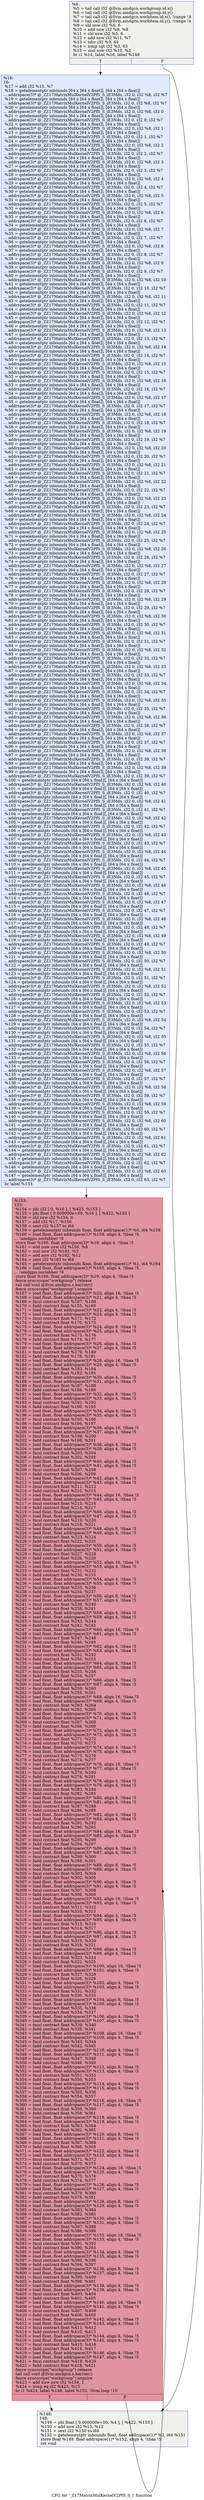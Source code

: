 digraph "CFG for '_Z17MatrixMulKernelV2PfS_S_i' function" {
	label="CFG for '_Z17MatrixMulKernelV2PfS_S_i' function";

	Node0x5161fb0 [shape=record,color="#3d50c3ff", style=filled, fillcolor="#dedcdb70",label="{%4:\l  %5 = tail call i32 @llvm.amdgcn.workgroup.id.x()\l  %6 = tail call i32 @llvm.amdgcn.workgroup.id.y()\l  %7 = tail call i32 @llvm.amdgcn.workitem.id.x(), !range !4\l  %8 = tail call i32 @llvm.amdgcn.workitem.id.y(), !range !4\l  %9 = shl nsw i32 %6, 6\l  %10 = add nsw i32 %9, %8\l  %11 = shl nsw i32 %5, 6\l  %12 = add nsw i32 %11, %7\l  %13 = sdiv i32 %3, 64\l  %14 = icmp sgt i32 %3, 63\l  %15 = mul nsw i32 %10, %3\l  br i1 %14, label %16, label %148\l|{<s0>T|<s1>F}}"];
	Node0x5161fb0:s0 -> Node0x5164460;
	Node0x5161fb0:s1 -> Node0x51644f0;
	Node0x5164460 [shape=record,color="#3d50c3ff", style=filled, fillcolor="#b9d0f970",label="{%16:\l16:                                               \l  %17 = add i32 %15, %7\l  %18 = getelementptr inbounds [64 x [64 x float]], [64 x [64 x float]]\l... addrspace(3)* @_ZZ17MatrixMulKernelV2PfS_S_iE3Mds, i32 0, i32 %8, i32 %7\l  %19 = getelementptr inbounds [64 x [64 x float]], [64 x [64 x float]]\l... addrspace(3)* @_ZZ17MatrixMulKernelV2PfS_S_iE3Nds, i32 0, i32 %8, i32 %7\l  %20 = getelementptr inbounds [64 x [64 x float]], [64 x [64 x float]]\l... addrspace(3)* @_ZZ17MatrixMulKernelV2PfS_S_iE3Mds, i32 0, i32 %8, i32 0\l  %21 = getelementptr inbounds [64 x [64 x float]], [64 x [64 x float]]\l... addrspace(3)* @_ZZ17MatrixMulKernelV2PfS_S_iE3Nds, i32 0, i32 0, i32 %7\l  %22 = getelementptr inbounds [64 x [64 x float]], [64 x [64 x float]]\l... addrspace(3)* @_ZZ17MatrixMulKernelV2PfS_S_iE3Mds, i32 0, i32 %8, i32 1\l  %23 = getelementptr inbounds [64 x [64 x float]], [64 x [64 x float]]\l... addrspace(3)* @_ZZ17MatrixMulKernelV2PfS_S_iE3Nds, i32 0, i32 1, i32 %7\l  %24 = getelementptr inbounds [64 x [64 x float]], [64 x [64 x float]]\l... addrspace(3)* @_ZZ17MatrixMulKernelV2PfS_S_iE3Mds, i32 0, i32 %8, i32 2\l  %25 = getelementptr inbounds [64 x [64 x float]], [64 x [64 x float]]\l... addrspace(3)* @_ZZ17MatrixMulKernelV2PfS_S_iE3Nds, i32 0, i32 2, i32 %7\l  %26 = getelementptr inbounds [64 x [64 x float]], [64 x [64 x float]]\l... addrspace(3)* @_ZZ17MatrixMulKernelV2PfS_S_iE3Mds, i32 0, i32 %8, i32 3\l  %27 = getelementptr inbounds [64 x [64 x float]], [64 x [64 x float]]\l... addrspace(3)* @_ZZ17MatrixMulKernelV2PfS_S_iE3Nds, i32 0, i32 3, i32 %7\l  %28 = getelementptr inbounds [64 x [64 x float]], [64 x [64 x float]]\l... addrspace(3)* @_ZZ17MatrixMulKernelV2PfS_S_iE3Mds, i32 0, i32 %8, i32 4\l  %29 = getelementptr inbounds [64 x [64 x float]], [64 x [64 x float]]\l... addrspace(3)* @_ZZ17MatrixMulKernelV2PfS_S_iE3Nds, i32 0, i32 4, i32 %7\l  %30 = getelementptr inbounds [64 x [64 x float]], [64 x [64 x float]]\l... addrspace(3)* @_ZZ17MatrixMulKernelV2PfS_S_iE3Mds, i32 0, i32 %8, i32 5\l  %31 = getelementptr inbounds [64 x [64 x float]], [64 x [64 x float]]\l... addrspace(3)* @_ZZ17MatrixMulKernelV2PfS_S_iE3Nds, i32 0, i32 5, i32 %7\l  %32 = getelementptr inbounds [64 x [64 x float]], [64 x [64 x float]]\l... addrspace(3)* @_ZZ17MatrixMulKernelV2PfS_S_iE3Mds, i32 0, i32 %8, i32 6\l  %33 = getelementptr inbounds [64 x [64 x float]], [64 x [64 x float]]\l... addrspace(3)* @_ZZ17MatrixMulKernelV2PfS_S_iE3Nds, i32 0, i32 6, i32 %7\l  %34 = getelementptr inbounds [64 x [64 x float]], [64 x [64 x float]]\l... addrspace(3)* @_ZZ17MatrixMulKernelV2PfS_S_iE3Mds, i32 0, i32 %8, i32 7\l  %35 = getelementptr inbounds [64 x [64 x float]], [64 x [64 x float]]\l... addrspace(3)* @_ZZ17MatrixMulKernelV2PfS_S_iE3Nds, i32 0, i32 7, i32 %7\l  %36 = getelementptr inbounds [64 x [64 x float]], [64 x [64 x float]]\l... addrspace(3)* @_ZZ17MatrixMulKernelV2PfS_S_iE3Mds, i32 0, i32 %8, i32 8\l  %37 = getelementptr inbounds [64 x [64 x float]], [64 x [64 x float]]\l... addrspace(3)* @_ZZ17MatrixMulKernelV2PfS_S_iE3Nds, i32 0, i32 8, i32 %7\l  %38 = getelementptr inbounds [64 x [64 x float]], [64 x [64 x float]]\l... addrspace(3)* @_ZZ17MatrixMulKernelV2PfS_S_iE3Mds, i32 0, i32 %8, i32 9\l  %39 = getelementptr inbounds [64 x [64 x float]], [64 x [64 x float]]\l... addrspace(3)* @_ZZ17MatrixMulKernelV2PfS_S_iE3Nds, i32 0, i32 9, i32 %7\l  %40 = getelementptr inbounds [64 x [64 x float]], [64 x [64 x float]]\l... addrspace(3)* @_ZZ17MatrixMulKernelV2PfS_S_iE3Mds, i32 0, i32 %8, i32 10\l  %41 = getelementptr inbounds [64 x [64 x float]], [64 x [64 x float]]\l... addrspace(3)* @_ZZ17MatrixMulKernelV2PfS_S_iE3Nds, i32 0, i32 10, i32 %7\l  %42 = getelementptr inbounds [64 x [64 x float]], [64 x [64 x float]]\l... addrspace(3)* @_ZZ17MatrixMulKernelV2PfS_S_iE3Mds, i32 0, i32 %8, i32 11\l  %43 = getelementptr inbounds [64 x [64 x float]], [64 x [64 x float]]\l... addrspace(3)* @_ZZ17MatrixMulKernelV2PfS_S_iE3Nds, i32 0, i32 11, i32 %7\l  %44 = getelementptr inbounds [64 x [64 x float]], [64 x [64 x float]]\l... addrspace(3)* @_ZZ17MatrixMulKernelV2PfS_S_iE3Mds, i32 0, i32 %8, i32 12\l  %45 = getelementptr inbounds [64 x [64 x float]], [64 x [64 x float]]\l... addrspace(3)* @_ZZ17MatrixMulKernelV2PfS_S_iE3Nds, i32 0, i32 12, i32 %7\l  %46 = getelementptr inbounds [64 x [64 x float]], [64 x [64 x float]]\l... addrspace(3)* @_ZZ17MatrixMulKernelV2PfS_S_iE3Mds, i32 0, i32 %8, i32 13\l  %47 = getelementptr inbounds [64 x [64 x float]], [64 x [64 x float]]\l... addrspace(3)* @_ZZ17MatrixMulKernelV2PfS_S_iE3Nds, i32 0, i32 13, i32 %7\l  %48 = getelementptr inbounds [64 x [64 x float]], [64 x [64 x float]]\l... addrspace(3)* @_ZZ17MatrixMulKernelV2PfS_S_iE3Mds, i32 0, i32 %8, i32 14\l  %49 = getelementptr inbounds [64 x [64 x float]], [64 x [64 x float]]\l... addrspace(3)* @_ZZ17MatrixMulKernelV2PfS_S_iE3Nds, i32 0, i32 14, i32 %7\l  %50 = getelementptr inbounds [64 x [64 x float]], [64 x [64 x float]]\l... addrspace(3)* @_ZZ17MatrixMulKernelV2PfS_S_iE3Mds, i32 0, i32 %8, i32 15\l  %51 = getelementptr inbounds [64 x [64 x float]], [64 x [64 x float]]\l... addrspace(3)* @_ZZ17MatrixMulKernelV2PfS_S_iE3Nds, i32 0, i32 15, i32 %7\l  %52 = getelementptr inbounds [64 x [64 x float]], [64 x [64 x float]]\l... addrspace(3)* @_ZZ17MatrixMulKernelV2PfS_S_iE3Mds, i32 0, i32 %8, i32 16\l  %53 = getelementptr inbounds [64 x [64 x float]], [64 x [64 x float]]\l... addrspace(3)* @_ZZ17MatrixMulKernelV2PfS_S_iE3Nds, i32 0, i32 16, i32 %7\l  %54 = getelementptr inbounds [64 x [64 x float]], [64 x [64 x float]]\l... addrspace(3)* @_ZZ17MatrixMulKernelV2PfS_S_iE3Mds, i32 0, i32 %8, i32 17\l  %55 = getelementptr inbounds [64 x [64 x float]], [64 x [64 x float]]\l... addrspace(3)* @_ZZ17MatrixMulKernelV2PfS_S_iE3Nds, i32 0, i32 17, i32 %7\l  %56 = getelementptr inbounds [64 x [64 x float]], [64 x [64 x float]]\l... addrspace(3)* @_ZZ17MatrixMulKernelV2PfS_S_iE3Mds, i32 0, i32 %8, i32 18\l  %57 = getelementptr inbounds [64 x [64 x float]], [64 x [64 x float]]\l... addrspace(3)* @_ZZ17MatrixMulKernelV2PfS_S_iE3Nds, i32 0, i32 18, i32 %7\l  %58 = getelementptr inbounds [64 x [64 x float]], [64 x [64 x float]]\l... addrspace(3)* @_ZZ17MatrixMulKernelV2PfS_S_iE3Mds, i32 0, i32 %8, i32 19\l  %59 = getelementptr inbounds [64 x [64 x float]], [64 x [64 x float]]\l... addrspace(3)* @_ZZ17MatrixMulKernelV2PfS_S_iE3Nds, i32 0, i32 19, i32 %7\l  %60 = getelementptr inbounds [64 x [64 x float]], [64 x [64 x float]]\l... addrspace(3)* @_ZZ17MatrixMulKernelV2PfS_S_iE3Mds, i32 0, i32 %8, i32 20\l  %61 = getelementptr inbounds [64 x [64 x float]], [64 x [64 x float]]\l... addrspace(3)* @_ZZ17MatrixMulKernelV2PfS_S_iE3Nds, i32 0, i32 20, i32 %7\l  %62 = getelementptr inbounds [64 x [64 x float]], [64 x [64 x float]]\l... addrspace(3)* @_ZZ17MatrixMulKernelV2PfS_S_iE3Mds, i32 0, i32 %8, i32 21\l  %63 = getelementptr inbounds [64 x [64 x float]], [64 x [64 x float]]\l... addrspace(3)* @_ZZ17MatrixMulKernelV2PfS_S_iE3Nds, i32 0, i32 21, i32 %7\l  %64 = getelementptr inbounds [64 x [64 x float]], [64 x [64 x float]]\l... addrspace(3)* @_ZZ17MatrixMulKernelV2PfS_S_iE3Mds, i32 0, i32 %8, i32 22\l  %65 = getelementptr inbounds [64 x [64 x float]], [64 x [64 x float]]\l... addrspace(3)* @_ZZ17MatrixMulKernelV2PfS_S_iE3Nds, i32 0, i32 22, i32 %7\l  %66 = getelementptr inbounds [64 x [64 x float]], [64 x [64 x float]]\l... addrspace(3)* @_ZZ17MatrixMulKernelV2PfS_S_iE3Mds, i32 0, i32 %8, i32 23\l  %67 = getelementptr inbounds [64 x [64 x float]], [64 x [64 x float]]\l... addrspace(3)* @_ZZ17MatrixMulKernelV2PfS_S_iE3Nds, i32 0, i32 23, i32 %7\l  %68 = getelementptr inbounds [64 x [64 x float]], [64 x [64 x float]]\l... addrspace(3)* @_ZZ17MatrixMulKernelV2PfS_S_iE3Mds, i32 0, i32 %8, i32 24\l  %69 = getelementptr inbounds [64 x [64 x float]], [64 x [64 x float]]\l... addrspace(3)* @_ZZ17MatrixMulKernelV2PfS_S_iE3Nds, i32 0, i32 24, i32 %7\l  %70 = getelementptr inbounds [64 x [64 x float]], [64 x [64 x float]]\l... addrspace(3)* @_ZZ17MatrixMulKernelV2PfS_S_iE3Mds, i32 0, i32 %8, i32 25\l  %71 = getelementptr inbounds [64 x [64 x float]], [64 x [64 x float]]\l... addrspace(3)* @_ZZ17MatrixMulKernelV2PfS_S_iE3Nds, i32 0, i32 25, i32 %7\l  %72 = getelementptr inbounds [64 x [64 x float]], [64 x [64 x float]]\l... addrspace(3)* @_ZZ17MatrixMulKernelV2PfS_S_iE3Mds, i32 0, i32 %8, i32 26\l  %73 = getelementptr inbounds [64 x [64 x float]], [64 x [64 x float]]\l... addrspace(3)* @_ZZ17MatrixMulKernelV2PfS_S_iE3Nds, i32 0, i32 26, i32 %7\l  %74 = getelementptr inbounds [64 x [64 x float]], [64 x [64 x float]]\l... addrspace(3)* @_ZZ17MatrixMulKernelV2PfS_S_iE3Mds, i32 0, i32 %8, i32 27\l  %75 = getelementptr inbounds [64 x [64 x float]], [64 x [64 x float]]\l... addrspace(3)* @_ZZ17MatrixMulKernelV2PfS_S_iE3Nds, i32 0, i32 27, i32 %7\l  %76 = getelementptr inbounds [64 x [64 x float]], [64 x [64 x float]]\l... addrspace(3)* @_ZZ17MatrixMulKernelV2PfS_S_iE3Mds, i32 0, i32 %8, i32 28\l  %77 = getelementptr inbounds [64 x [64 x float]], [64 x [64 x float]]\l... addrspace(3)* @_ZZ17MatrixMulKernelV2PfS_S_iE3Nds, i32 0, i32 28, i32 %7\l  %78 = getelementptr inbounds [64 x [64 x float]], [64 x [64 x float]]\l... addrspace(3)* @_ZZ17MatrixMulKernelV2PfS_S_iE3Mds, i32 0, i32 %8, i32 29\l  %79 = getelementptr inbounds [64 x [64 x float]], [64 x [64 x float]]\l... addrspace(3)* @_ZZ17MatrixMulKernelV2PfS_S_iE3Nds, i32 0, i32 29, i32 %7\l  %80 = getelementptr inbounds [64 x [64 x float]], [64 x [64 x float]]\l... addrspace(3)* @_ZZ17MatrixMulKernelV2PfS_S_iE3Mds, i32 0, i32 %8, i32 30\l  %81 = getelementptr inbounds [64 x [64 x float]], [64 x [64 x float]]\l... addrspace(3)* @_ZZ17MatrixMulKernelV2PfS_S_iE3Nds, i32 0, i32 30, i32 %7\l  %82 = getelementptr inbounds [64 x [64 x float]], [64 x [64 x float]]\l... addrspace(3)* @_ZZ17MatrixMulKernelV2PfS_S_iE3Mds, i32 0, i32 %8, i32 31\l  %83 = getelementptr inbounds [64 x [64 x float]], [64 x [64 x float]]\l... addrspace(3)* @_ZZ17MatrixMulKernelV2PfS_S_iE3Nds, i32 0, i32 31, i32 %7\l  %84 = getelementptr inbounds [64 x [64 x float]], [64 x [64 x float]]\l... addrspace(3)* @_ZZ17MatrixMulKernelV2PfS_S_iE3Mds, i32 0, i32 %8, i32 32\l  %85 = getelementptr inbounds [64 x [64 x float]], [64 x [64 x float]]\l... addrspace(3)* @_ZZ17MatrixMulKernelV2PfS_S_iE3Nds, i32 0, i32 32, i32 %7\l  %86 = getelementptr inbounds [64 x [64 x float]], [64 x [64 x float]]\l... addrspace(3)* @_ZZ17MatrixMulKernelV2PfS_S_iE3Mds, i32 0, i32 %8, i32 33\l  %87 = getelementptr inbounds [64 x [64 x float]], [64 x [64 x float]]\l... addrspace(3)* @_ZZ17MatrixMulKernelV2PfS_S_iE3Nds, i32 0, i32 33, i32 %7\l  %88 = getelementptr inbounds [64 x [64 x float]], [64 x [64 x float]]\l... addrspace(3)* @_ZZ17MatrixMulKernelV2PfS_S_iE3Mds, i32 0, i32 %8, i32 34\l  %89 = getelementptr inbounds [64 x [64 x float]], [64 x [64 x float]]\l... addrspace(3)* @_ZZ17MatrixMulKernelV2PfS_S_iE3Nds, i32 0, i32 34, i32 %7\l  %90 = getelementptr inbounds [64 x [64 x float]], [64 x [64 x float]]\l... addrspace(3)* @_ZZ17MatrixMulKernelV2PfS_S_iE3Mds, i32 0, i32 %8, i32 35\l  %91 = getelementptr inbounds [64 x [64 x float]], [64 x [64 x float]]\l... addrspace(3)* @_ZZ17MatrixMulKernelV2PfS_S_iE3Nds, i32 0, i32 35, i32 %7\l  %92 = getelementptr inbounds [64 x [64 x float]], [64 x [64 x float]]\l... addrspace(3)* @_ZZ17MatrixMulKernelV2PfS_S_iE3Mds, i32 0, i32 %8, i32 36\l  %93 = getelementptr inbounds [64 x [64 x float]], [64 x [64 x float]]\l... addrspace(3)* @_ZZ17MatrixMulKernelV2PfS_S_iE3Nds, i32 0, i32 36, i32 %7\l  %94 = getelementptr inbounds [64 x [64 x float]], [64 x [64 x float]]\l... addrspace(3)* @_ZZ17MatrixMulKernelV2PfS_S_iE3Mds, i32 0, i32 %8, i32 37\l  %95 = getelementptr inbounds [64 x [64 x float]], [64 x [64 x float]]\l... addrspace(3)* @_ZZ17MatrixMulKernelV2PfS_S_iE3Nds, i32 0, i32 37, i32 %7\l  %96 = getelementptr inbounds [64 x [64 x float]], [64 x [64 x float]]\l... addrspace(3)* @_ZZ17MatrixMulKernelV2PfS_S_iE3Mds, i32 0, i32 %8, i32 38\l  %97 = getelementptr inbounds [64 x [64 x float]], [64 x [64 x float]]\l... addrspace(3)* @_ZZ17MatrixMulKernelV2PfS_S_iE3Nds, i32 0, i32 38, i32 %7\l  %98 = getelementptr inbounds [64 x [64 x float]], [64 x [64 x float]]\l... addrspace(3)* @_ZZ17MatrixMulKernelV2PfS_S_iE3Mds, i32 0, i32 %8, i32 39\l  %99 = getelementptr inbounds [64 x [64 x float]], [64 x [64 x float]]\l... addrspace(3)* @_ZZ17MatrixMulKernelV2PfS_S_iE3Nds, i32 0, i32 39, i32 %7\l  %100 = getelementptr inbounds [64 x [64 x float]], [64 x [64 x float]]\l... addrspace(3)* @_ZZ17MatrixMulKernelV2PfS_S_iE3Mds, i32 0, i32 %8, i32 40\l  %101 = getelementptr inbounds [64 x [64 x float]], [64 x [64 x float]]\l... addrspace(3)* @_ZZ17MatrixMulKernelV2PfS_S_iE3Nds, i32 0, i32 40, i32 %7\l  %102 = getelementptr inbounds [64 x [64 x float]], [64 x [64 x float]]\l... addrspace(3)* @_ZZ17MatrixMulKernelV2PfS_S_iE3Mds, i32 0, i32 %8, i32 41\l  %103 = getelementptr inbounds [64 x [64 x float]], [64 x [64 x float]]\l... addrspace(3)* @_ZZ17MatrixMulKernelV2PfS_S_iE3Nds, i32 0, i32 41, i32 %7\l  %104 = getelementptr inbounds [64 x [64 x float]], [64 x [64 x float]]\l... addrspace(3)* @_ZZ17MatrixMulKernelV2PfS_S_iE3Mds, i32 0, i32 %8, i32 42\l  %105 = getelementptr inbounds [64 x [64 x float]], [64 x [64 x float]]\l... addrspace(3)* @_ZZ17MatrixMulKernelV2PfS_S_iE3Nds, i32 0, i32 42, i32 %7\l  %106 = getelementptr inbounds [64 x [64 x float]], [64 x [64 x float]]\l... addrspace(3)* @_ZZ17MatrixMulKernelV2PfS_S_iE3Mds, i32 0, i32 %8, i32 43\l  %107 = getelementptr inbounds [64 x [64 x float]], [64 x [64 x float]]\l... addrspace(3)* @_ZZ17MatrixMulKernelV2PfS_S_iE3Nds, i32 0, i32 43, i32 %7\l  %108 = getelementptr inbounds [64 x [64 x float]], [64 x [64 x float]]\l... addrspace(3)* @_ZZ17MatrixMulKernelV2PfS_S_iE3Mds, i32 0, i32 %8, i32 44\l  %109 = getelementptr inbounds [64 x [64 x float]], [64 x [64 x float]]\l... addrspace(3)* @_ZZ17MatrixMulKernelV2PfS_S_iE3Nds, i32 0, i32 44, i32 %7\l  %110 = getelementptr inbounds [64 x [64 x float]], [64 x [64 x float]]\l... addrspace(3)* @_ZZ17MatrixMulKernelV2PfS_S_iE3Mds, i32 0, i32 %8, i32 45\l  %111 = getelementptr inbounds [64 x [64 x float]], [64 x [64 x float]]\l... addrspace(3)* @_ZZ17MatrixMulKernelV2PfS_S_iE3Nds, i32 0, i32 45, i32 %7\l  %112 = getelementptr inbounds [64 x [64 x float]], [64 x [64 x float]]\l... addrspace(3)* @_ZZ17MatrixMulKernelV2PfS_S_iE3Mds, i32 0, i32 %8, i32 46\l  %113 = getelementptr inbounds [64 x [64 x float]], [64 x [64 x float]]\l... addrspace(3)* @_ZZ17MatrixMulKernelV2PfS_S_iE3Nds, i32 0, i32 46, i32 %7\l  %114 = getelementptr inbounds [64 x [64 x float]], [64 x [64 x float]]\l... addrspace(3)* @_ZZ17MatrixMulKernelV2PfS_S_iE3Mds, i32 0, i32 %8, i32 47\l  %115 = getelementptr inbounds [64 x [64 x float]], [64 x [64 x float]]\l... addrspace(3)* @_ZZ17MatrixMulKernelV2PfS_S_iE3Nds, i32 0, i32 47, i32 %7\l  %116 = getelementptr inbounds [64 x [64 x float]], [64 x [64 x float]]\l... addrspace(3)* @_ZZ17MatrixMulKernelV2PfS_S_iE3Mds, i32 0, i32 %8, i32 48\l  %117 = getelementptr inbounds [64 x [64 x float]], [64 x [64 x float]]\l... addrspace(3)* @_ZZ17MatrixMulKernelV2PfS_S_iE3Nds, i32 0, i32 48, i32 %7\l  %118 = getelementptr inbounds [64 x [64 x float]], [64 x [64 x float]]\l... addrspace(3)* @_ZZ17MatrixMulKernelV2PfS_S_iE3Mds, i32 0, i32 %8, i32 49\l  %119 = getelementptr inbounds [64 x [64 x float]], [64 x [64 x float]]\l... addrspace(3)* @_ZZ17MatrixMulKernelV2PfS_S_iE3Nds, i32 0, i32 49, i32 %7\l  %120 = getelementptr inbounds [64 x [64 x float]], [64 x [64 x float]]\l... addrspace(3)* @_ZZ17MatrixMulKernelV2PfS_S_iE3Mds, i32 0, i32 %8, i32 50\l  %121 = getelementptr inbounds [64 x [64 x float]], [64 x [64 x float]]\l... addrspace(3)* @_ZZ17MatrixMulKernelV2PfS_S_iE3Nds, i32 0, i32 50, i32 %7\l  %122 = getelementptr inbounds [64 x [64 x float]], [64 x [64 x float]]\l... addrspace(3)* @_ZZ17MatrixMulKernelV2PfS_S_iE3Mds, i32 0, i32 %8, i32 51\l  %123 = getelementptr inbounds [64 x [64 x float]], [64 x [64 x float]]\l... addrspace(3)* @_ZZ17MatrixMulKernelV2PfS_S_iE3Nds, i32 0, i32 51, i32 %7\l  %124 = getelementptr inbounds [64 x [64 x float]], [64 x [64 x float]]\l... addrspace(3)* @_ZZ17MatrixMulKernelV2PfS_S_iE3Mds, i32 0, i32 %8, i32 52\l  %125 = getelementptr inbounds [64 x [64 x float]], [64 x [64 x float]]\l... addrspace(3)* @_ZZ17MatrixMulKernelV2PfS_S_iE3Nds, i32 0, i32 52, i32 %7\l  %126 = getelementptr inbounds [64 x [64 x float]], [64 x [64 x float]]\l... addrspace(3)* @_ZZ17MatrixMulKernelV2PfS_S_iE3Mds, i32 0, i32 %8, i32 53\l  %127 = getelementptr inbounds [64 x [64 x float]], [64 x [64 x float]]\l... addrspace(3)* @_ZZ17MatrixMulKernelV2PfS_S_iE3Nds, i32 0, i32 53, i32 %7\l  %128 = getelementptr inbounds [64 x [64 x float]], [64 x [64 x float]]\l... addrspace(3)* @_ZZ17MatrixMulKernelV2PfS_S_iE3Mds, i32 0, i32 %8, i32 54\l  %129 = getelementptr inbounds [64 x [64 x float]], [64 x [64 x float]]\l... addrspace(3)* @_ZZ17MatrixMulKernelV2PfS_S_iE3Nds, i32 0, i32 54, i32 %7\l  %130 = getelementptr inbounds [64 x [64 x float]], [64 x [64 x float]]\l... addrspace(3)* @_ZZ17MatrixMulKernelV2PfS_S_iE3Mds, i32 0, i32 %8, i32 55\l  %131 = getelementptr inbounds [64 x [64 x float]], [64 x [64 x float]]\l... addrspace(3)* @_ZZ17MatrixMulKernelV2PfS_S_iE3Nds, i32 0, i32 55, i32 %7\l  %132 = getelementptr inbounds [64 x [64 x float]], [64 x [64 x float]]\l... addrspace(3)* @_ZZ17MatrixMulKernelV2PfS_S_iE3Mds, i32 0, i32 %8, i32 56\l  %133 = getelementptr inbounds [64 x [64 x float]], [64 x [64 x float]]\l... addrspace(3)* @_ZZ17MatrixMulKernelV2PfS_S_iE3Nds, i32 0, i32 56, i32 %7\l  %134 = getelementptr inbounds [64 x [64 x float]], [64 x [64 x float]]\l... addrspace(3)* @_ZZ17MatrixMulKernelV2PfS_S_iE3Mds, i32 0, i32 %8, i32 57\l  %135 = getelementptr inbounds [64 x [64 x float]], [64 x [64 x float]]\l... addrspace(3)* @_ZZ17MatrixMulKernelV2PfS_S_iE3Nds, i32 0, i32 57, i32 %7\l  %136 = getelementptr inbounds [64 x [64 x float]], [64 x [64 x float]]\l... addrspace(3)* @_ZZ17MatrixMulKernelV2PfS_S_iE3Mds, i32 0, i32 %8, i32 58\l  %137 = getelementptr inbounds [64 x [64 x float]], [64 x [64 x float]]\l... addrspace(3)* @_ZZ17MatrixMulKernelV2PfS_S_iE3Nds, i32 0, i32 58, i32 %7\l  %138 = getelementptr inbounds [64 x [64 x float]], [64 x [64 x float]]\l... addrspace(3)* @_ZZ17MatrixMulKernelV2PfS_S_iE3Mds, i32 0, i32 %8, i32 59\l  %139 = getelementptr inbounds [64 x [64 x float]], [64 x [64 x float]]\l... addrspace(3)* @_ZZ17MatrixMulKernelV2PfS_S_iE3Nds, i32 0, i32 59, i32 %7\l  %140 = getelementptr inbounds [64 x [64 x float]], [64 x [64 x float]]\l... addrspace(3)* @_ZZ17MatrixMulKernelV2PfS_S_iE3Mds, i32 0, i32 %8, i32 60\l  %141 = getelementptr inbounds [64 x [64 x float]], [64 x [64 x float]]\l... addrspace(3)* @_ZZ17MatrixMulKernelV2PfS_S_iE3Nds, i32 0, i32 60, i32 %7\l  %142 = getelementptr inbounds [64 x [64 x float]], [64 x [64 x float]]\l... addrspace(3)* @_ZZ17MatrixMulKernelV2PfS_S_iE3Mds, i32 0, i32 %8, i32 61\l  %143 = getelementptr inbounds [64 x [64 x float]], [64 x [64 x float]]\l... addrspace(3)* @_ZZ17MatrixMulKernelV2PfS_S_iE3Nds, i32 0, i32 61, i32 %7\l  %144 = getelementptr inbounds [64 x [64 x float]], [64 x [64 x float]]\l... addrspace(3)* @_ZZ17MatrixMulKernelV2PfS_S_iE3Mds, i32 0, i32 %8, i32 62\l  %145 = getelementptr inbounds [64 x [64 x float]], [64 x [64 x float]]\l... addrspace(3)* @_ZZ17MatrixMulKernelV2PfS_S_iE3Nds, i32 0, i32 62, i32 %7\l  %146 = getelementptr inbounds [64 x [64 x float]], [64 x [64 x float]]\l... addrspace(3)* @_ZZ17MatrixMulKernelV2PfS_S_iE3Mds, i32 0, i32 %8, i32 63\l  %147 = getelementptr inbounds [64 x [64 x float]], [64 x [64 x float]]\l... addrspace(3)* @_ZZ17MatrixMulKernelV2PfS_S_iE3Nds, i32 0, i32 63, i32 %7\l  br label %153\l}"];
	Node0x5164460 -> Node0x5163ae0;
	Node0x51644f0 [shape=record,color="#3d50c3ff", style=filled, fillcolor="#dedcdb70",label="{%148:\l148:                                              \l  %149 = phi float [ 0.000000e+00, %4 ], [ %422, %153 ]\l  %150 = add nsw i32 %15, %12\l  %151 = sext i32 %150 to i64\l  %152 = getelementptr inbounds float, float addrspace(1)* %2, i64 %151\l  store float %149, float addrspace(1)* %152, align 4, !tbaa !5\l  ret void\l}"];
	Node0x5163ae0 [shape=record,color="#b70d28ff", style=filled, fillcolor="#b70d2870",label="{%153:\l153:                                              \l  %154 = phi i32 [ 0, %16 ], [ %423, %153 ]\l  %155 = phi float [ 0.000000e+00, %16 ], [ %422, %153 ]\l  %156 = shl nsw i32 %154, 6\l  %157 = add i32 %17, %156\l  %158 = sext i32 %157 to i64\l  %159 = getelementptr inbounds float, float addrspace(1)* %0, i64 %158\l  %160 = load float, float addrspace(1)* %159, align 4, !tbaa !5,\l... !amdgpu.noclobber !9\l  store float %160, float addrspace(3)* %18, align 4, !tbaa !5\l  %161 = add nuw nsw i32 %156, %8\l  %162 = mul nsw i32 %161, %3\l  %163 = add nsw i32 %162, %12\l  %164 = sext i32 %163 to i64\l  %165 = getelementptr inbounds float, float addrspace(1)* %1, i64 %164\l  %166 = load float, float addrspace(1)* %165, align 4, !tbaa !5,\l... !amdgpu.noclobber !9\l  store float %166, float addrspace(3)* %19, align 4, !tbaa !5\l  fence syncscope(\"workgroup\") release\l  tail call void @llvm.amdgcn.s.barrier()\l  fence syncscope(\"workgroup\") acquire\l  %167 = load float, float addrspace(3)* %20, align 16, !tbaa !5\l  %168 = load float, float addrspace(3)* %21, align 4, !tbaa !5\l  %169 = fmul contract float %167, %168\l  %170 = fadd contract float %155, %169\l  %171 = load float, float addrspace(3)* %22, align 4, !tbaa !5\l  %172 = load float, float addrspace(3)* %23, align 4, !tbaa !5\l  %173 = fmul contract float %171, %172\l  %174 = fadd contract float %170, %173\l  %175 = load float, float addrspace(3)* %24, align 8, !tbaa !5\l  %176 = load float, float addrspace(3)* %25, align 4, !tbaa !5\l  %177 = fmul contract float %175, %176\l  %178 = fadd contract float %174, %177\l  %179 = load float, float addrspace(3)* %26, align 4, !tbaa !5\l  %180 = load float, float addrspace(3)* %27, align 4, !tbaa !5\l  %181 = fmul contract float %179, %180\l  %182 = fadd contract float %178, %181\l  %183 = load float, float addrspace(3)* %28, align 16, !tbaa !5\l  %184 = load float, float addrspace(3)* %29, align 4, !tbaa !5\l  %185 = fmul contract float %183, %184\l  %186 = fadd contract float %182, %185\l  %187 = load float, float addrspace(3)* %30, align 4, !tbaa !5\l  %188 = load float, float addrspace(3)* %31, align 4, !tbaa !5\l  %189 = fmul contract float %187, %188\l  %190 = fadd contract float %186, %189\l  %191 = load float, float addrspace(3)* %32, align 8, !tbaa !5\l  %192 = load float, float addrspace(3)* %33, align 4, !tbaa !5\l  %193 = fmul contract float %191, %192\l  %194 = fadd contract float %190, %193\l  %195 = load float, float addrspace(3)* %34, align 4, !tbaa !5\l  %196 = load float, float addrspace(3)* %35, align 4, !tbaa !5\l  %197 = fmul contract float %195, %196\l  %198 = fadd contract float %194, %197\l  %199 = load float, float addrspace(3)* %36, align 16, !tbaa !5\l  %200 = load float, float addrspace(3)* %37, align 4, !tbaa !5\l  %201 = fmul contract float %199, %200\l  %202 = fadd contract float %198, %201\l  %203 = load float, float addrspace(3)* %38, align 4, !tbaa !5\l  %204 = load float, float addrspace(3)* %39, align 4, !tbaa !5\l  %205 = fmul contract float %203, %204\l  %206 = fadd contract float %202, %205\l  %207 = load float, float addrspace(3)* %40, align 8, !tbaa !5\l  %208 = load float, float addrspace(3)* %41, align 4, !tbaa !5\l  %209 = fmul contract float %207, %208\l  %210 = fadd contract float %206, %209\l  %211 = load float, float addrspace(3)* %42, align 4, !tbaa !5\l  %212 = load float, float addrspace(3)* %43, align 4, !tbaa !5\l  %213 = fmul contract float %211, %212\l  %214 = fadd contract float %210, %213\l  %215 = load float, float addrspace(3)* %44, align 16, !tbaa !5\l  %216 = load float, float addrspace(3)* %45, align 4, !tbaa !5\l  %217 = fmul contract float %215, %216\l  %218 = fadd contract float %214, %217\l  %219 = load float, float addrspace(3)* %46, align 4, !tbaa !5\l  %220 = load float, float addrspace(3)* %47, align 4, !tbaa !5\l  %221 = fmul contract float %219, %220\l  %222 = fadd contract float %218, %221\l  %223 = load float, float addrspace(3)* %48, align 8, !tbaa !5\l  %224 = load float, float addrspace(3)* %49, align 4, !tbaa !5\l  %225 = fmul contract float %223, %224\l  %226 = fadd contract float %222, %225\l  %227 = load float, float addrspace(3)* %50, align 4, !tbaa !5\l  %228 = load float, float addrspace(3)* %51, align 4, !tbaa !5\l  %229 = fmul contract float %227, %228\l  %230 = fadd contract float %226, %229\l  %231 = load float, float addrspace(3)* %52, align 16, !tbaa !5\l  %232 = load float, float addrspace(3)* %53, align 4, !tbaa !5\l  %233 = fmul contract float %231, %232\l  %234 = fadd contract float %230, %233\l  %235 = load float, float addrspace(3)* %54, align 4, !tbaa !5\l  %236 = load float, float addrspace(3)* %55, align 4, !tbaa !5\l  %237 = fmul contract float %235, %236\l  %238 = fadd contract float %234, %237\l  %239 = load float, float addrspace(3)* %56, align 8, !tbaa !5\l  %240 = load float, float addrspace(3)* %57, align 4, !tbaa !5\l  %241 = fmul contract float %239, %240\l  %242 = fadd contract float %238, %241\l  %243 = load float, float addrspace(3)* %58, align 4, !tbaa !5\l  %244 = load float, float addrspace(3)* %59, align 4, !tbaa !5\l  %245 = fmul contract float %243, %244\l  %246 = fadd contract float %242, %245\l  %247 = load float, float addrspace(3)* %60, align 16, !tbaa !5\l  %248 = load float, float addrspace(3)* %61, align 4, !tbaa !5\l  %249 = fmul contract float %247, %248\l  %250 = fadd contract float %246, %249\l  %251 = load float, float addrspace(3)* %62, align 4, !tbaa !5\l  %252 = load float, float addrspace(3)* %63, align 4, !tbaa !5\l  %253 = fmul contract float %251, %252\l  %254 = fadd contract float %250, %253\l  %255 = load float, float addrspace(3)* %64, align 8, !tbaa !5\l  %256 = load float, float addrspace(3)* %65, align 4, !tbaa !5\l  %257 = fmul contract float %255, %256\l  %258 = fadd contract float %254, %257\l  %259 = load float, float addrspace(3)* %66, align 4, !tbaa !5\l  %260 = load float, float addrspace(3)* %67, align 4, !tbaa !5\l  %261 = fmul contract float %259, %260\l  %262 = fadd contract float %258, %261\l  %263 = load float, float addrspace(3)* %68, align 16, !tbaa !5\l  %264 = load float, float addrspace(3)* %69, align 4, !tbaa !5\l  %265 = fmul contract float %263, %264\l  %266 = fadd contract float %262, %265\l  %267 = load float, float addrspace(3)* %70, align 4, !tbaa !5\l  %268 = load float, float addrspace(3)* %71, align 4, !tbaa !5\l  %269 = fmul contract float %267, %268\l  %270 = fadd contract float %266, %269\l  %271 = load float, float addrspace(3)* %72, align 8, !tbaa !5\l  %272 = load float, float addrspace(3)* %73, align 4, !tbaa !5\l  %273 = fmul contract float %271, %272\l  %274 = fadd contract float %270, %273\l  %275 = load float, float addrspace(3)* %74, align 4, !tbaa !5\l  %276 = load float, float addrspace(3)* %75, align 4, !tbaa !5\l  %277 = fmul contract float %275, %276\l  %278 = fadd contract float %274, %277\l  %279 = load float, float addrspace(3)* %76, align 16, !tbaa !5\l  %280 = load float, float addrspace(3)* %77, align 4, !tbaa !5\l  %281 = fmul contract float %279, %280\l  %282 = fadd contract float %278, %281\l  %283 = load float, float addrspace(3)* %78, align 4, !tbaa !5\l  %284 = load float, float addrspace(3)* %79, align 4, !tbaa !5\l  %285 = fmul contract float %283, %284\l  %286 = fadd contract float %282, %285\l  %287 = load float, float addrspace(3)* %80, align 8, !tbaa !5\l  %288 = load float, float addrspace(3)* %81, align 4, !tbaa !5\l  %289 = fmul contract float %287, %288\l  %290 = fadd contract float %286, %289\l  %291 = load float, float addrspace(3)* %82, align 4, !tbaa !5\l  %292 = load float, float addrspace(3)* %83, align 4, !tbaa !5\l  %293 = fmul contract float %291, %292\l  %294 = fadd contract float %290, %293\l  %295 = load float, float addrspace(3)* %84, align 16, !tbaa !5\l  %296 = load float, float addrspace(3)* %85, align 4, !tbaa !5\l  %297 = fmul contract float %295, %296\l  %298 = fadd contract float %294, %297\l  %299 = load float, float addrspace(3)* %86, align 4, !tbaa !5\l  %300 = load float, float addrspace(3)* %87, align 4, !tbaa !5\l  %301 = fmul contract float %299, %300\l  %302 = fadd contract float %298, %301\l  %303 = load float, float addrspace(3)* %88, align 8, !tbaa !5\l  %304 = load float, float addrspace(3)* %89, align 4, !tbaa !5\l  %305 = fmul contract float %303, %304\l  %306 = fadd contract float %302, %305\l  %307 = load float, float addrspace(3)* %90, align 4, !tbaa !5\l  %308 = load float, float addrspace(3)* %91, align 4, !tbaa !5\l  %309 = fmul contract float %307, %308\l  %310 = fadd contract float %306, %309\l  %311 = load float, float addrspace(3)* %92, align 16, !tbaa !5\l  %312 = load float, float addrspace(3)* %93, align 4, !tbaa !5\l  %313 = fmul contract float %311, %312\l  %314 = fadd contract float %310, %313\l  %315 = load float, float addrspace(3)* %94, align 4, !tbaa !5\l  %316 = load float, float addrspace(3)* %95, align 4, !tbaa !5\l  %317 = fmul contract float %315, %316\l  %318 = fadd contract float %314, %317\l  %319 = load float, float addrspace(3)* %96, align 8, !tbaa !5\l  %320 = load float, float addrspace(3)* %97, align 4, !tbaa !5\l  %321 = fmul contract float %319, %320\l  %322 = fadd contract float %318, %321\l  %323 = load float, float addrspace(3)* %98, align 4, !tbaa !5\l  %324 = load float, float addrspace(3)* %99, align 4, !tbaa !5\l  %325 = fmul contract float %323, %324\l  %326 = fadd contract float %322, %325\l  %327 = load float, float addrspace(3)* %100, align 16, !tbaa !5\l  %328 = load float, float addrspace(3)* %101, align 4, !tbaa !5\l  %329 = fmul contract float %327, %328\l  %330 = fadd contract float %326, %329\l  %331 = load float, float addrspace(3)* %102, align 4, !tbaa !5\l  %332 = load float, float addrspace(3)* %103, align 4, !tbaa !5\l  %333 = fmul contract float %331, %332\l  %334 = fadd contract float %330, %333\l  %335 = load float, float addrspace(3)* %104, align 8, !tbaa !5\l  %336 = load float, float addrspace(3)* %105, align 4, !tbaa !5\l  %337 = fmul contract float %335, %336\l  %338 = fadd contract float %334, %337\l  %339 = load float, float addrspace(3)* %106, align 4, !tbaa !5\l  %340 = load float, float addrspace(3)* %107, align 4, !tbaa !5\l  %341 = fmul contract float %339, %340\l  %342 = fadd contract float %338, %341\l  %343 = load float, float addrspace(3)* %108, align 16, !tbaa !5\l  %344 = load float, float addrspace(3)* %109, align 4, !tbaa !5\l  %345 = fmul contract float %343, %344\l  %346 = fadd contract float %342, %345\l  %347 = load float, float addrspace(3)* %110, align 4, !tbaa !5\l  %348 = load float, float addrspace(3)* %111, align 4, !tbaa !5\l  %349 = fmul contract float %347, %348\l  %350 = fadd contract float %346, %349\l  %351 = load float, float addrspace(3)* %112, align 8, !tbaa !5\l  %352 = load float, float addrspace(3)* %113, align 4, !tbaa !5\l  %353 = fmul contract float %351, %352\l  %354 = fadd contract float %350, %353\l  %355 = load float, float addrspace(3)* %114, align 4, !tbaa !5\l  %356 = load float, float addrspace(3)* %115, align 4, !tbaa !5\l  %357 = fmul contract float %355, %356\l  %358 = fadd contract float %354, %357\l  %359 = load float, float addrspace(3)* %116, align 16, !tbaa !5\l  %360 = load float, float addrspace(3)* %117, align 4, !tbaa !5\l  %361 = fmul contract float %359, %360\l  %362 = fadd contract float %358, %361\l  %363 = load float, float addrspace(3)* %118, align 4, !tbaa !5\l  %364 = load float, float addrspace(3)* %119, align 4, !tbaa !5\l  %365 = fmul contract float %363, %364\l  %366 = fadd contract float %362, %365\l  %367 = load float, float addrspace(3)* %120, align 8, !tbaa !5\l  %368 = load float, float addrspace(3)* %121, align 4, !tbaa !5\l  %369 = fmul contract float %367, %368\l  %370 = fadd contract float %366, %369\l  %371 = load float, float addrspace(3)* %122, align 4, !tbaa !5\l  %372 = load float, float addrspace(3)* %123, align 4, !tbaa !5\l  %373 = fmul contract float %371, %372\l  %374 = fadd contract float %370, %373\l  %375 = load float, float addrspace(3)* %124, align 16, !tbaa !5\l  %376 = load float, float addrspace(3)* %125, align 4, !tbaa !5\l  %377 = fmul contract float %375, %376\l  %378 = fadd contract float %374, %377\l  %379 = load float, float addrspace(3)* %126, align 4, !tbaa !5\l  %380 = load float, float addrspace(3)* %127, align 4, !tbaa !5\l  %381 = fmul contract float %379, %380\l  %382 = fadd contract float %378, %381\l  %383 = load float, float addrspace(3)* %128, align 8, !tbaa !5\l  %384 = load float, float addrspace(3)* %129, align 4, !tbaa !5\l  %385 = fmul contract float %383, %384\l  %386 = fadd contract float %382, %385\l  %387 = load float, float addrspace(3)* %130, align 4, !tbaa !5\l  %388 = load float, float addrspace(3)* %131, align 4, !tbaa !5\l  %389 = fmul contract float %387, %388\l  %390 = fadd contract float %386, %389\l  %391 = load float, float addrspace(3)* %132, align 16, !tbaa !5\l  %392 = load float, float addrspace(3)* %133, align 4, !tbaa !5\l  %393 = fmul contract float %391, %392\l  %394 = fadd contract float %390, %393\l  %395 = load float, float addrspace(3)* %134, align 4, !tbaa !5\l  %396 = load float, float addrspace(3)* %135, align 4, !tbaa !5\l  %397 = fmul contract float %395, %396\l  %398 = fadd contract float %394, %397\l  %399 = load float, float addrspace(3)* %136, align 8, !tbaa !5\l  %400 = load float, float addrspace(3)* %137, align 4, !tbaa !5\l  %401 = fmul contract float %399, %400\l  %402 = fadd contract float %398, %401\l  %403 = load float, float addrspace(3)* %138, align 4, !tbaa !5\l  %404 = load float, float addrspace(3)* %139, align 4, !tbaa !5\l  %405 = fmul contract float %403, %404\l  %406 = fadd contract float %402, %405\l  %407 = load float, float addrspace(3)* %140, align 16, !tbaa !5\l  %408 = load float, float addrspace(3)* %141, align 4, !tbaa !5\l  %409 = fmul contract float %407, %408\l  %410 = fadd contract float %406, %409\l  %411 = load float, float addrspace(3)* %142, align 4, !tbaa !5\l  %412 = load float, float addrspace(3)* %143, align 4, !tbaa !5\l  %413 = fmul contract float %411, %412\l  %414 = fadd contract float %410, %413\l  %415 = load float, float addrspace(3)* %144, align 8, !tbaa !5\l  %416 = load float, float addrspace(3)* %145, align 4, !tbaa !5\l  %417 = fmul contract float %415, %416\l  %418 = fadd contract float %414, %417\l  %419 = load float, float addrspace(3)* %146, align 4, !tbaa !5\l  %420 = load float, float addrspace(3)* %147, align 4, !tbaa !5\l  %421 = fmul contract float %419, %420\l  %422 = fadd contract float %418, %421\l  fence syncscope(\"workgroup\") release\l  tail call void @llvm.amdgcn.s.barrier()\l  fence syncscope(\"workgroup\") acquire\l  %423 = add nuw nsw i32 %154, 1\l  %424 = icmp eq i32 %423, %13\l  br i1 %424, label %148, label %153, !llvm.loop !10\l|{<s0>T|<s1>F}}"];
	Node0x5163ae0:s0 -> Node0x51644f0;
	Node0x5163ae0:s1 -> Node0x5163ae0;
}
